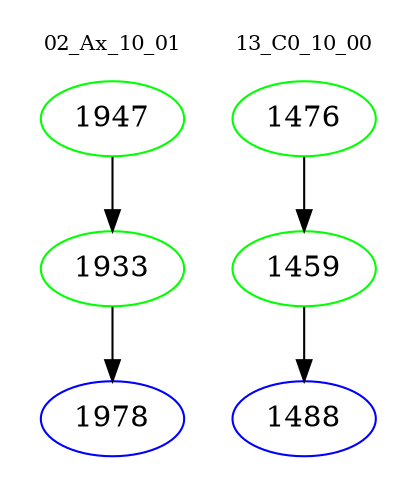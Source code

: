 digraph{
subgraph cluster_0 {
color = white
label = "02_Ax_10_01";
fontsize=10;
T0_1947 [label="1947", color="green"]
T0_1947 -> T0_1933 [color="black"]
T0_1933 [label="1933", color="green"]
T0_1933 -> T0_1978 [color="black"]
T0_1978 [label="1978", color="blue"]
}
subgraph cluster_1 {
color = white
label = "13_C0_10_00";
fontsize=10;
T1_1476 [label="1476", color="green"]
T1_1476 -> T1_1459 [color="black"]
T1_1459 [label="1459", color="green"]
T1_1459 -> T1_1488 [color="black"]
T1_1488 [label="1488", color="blue"]
}
}
